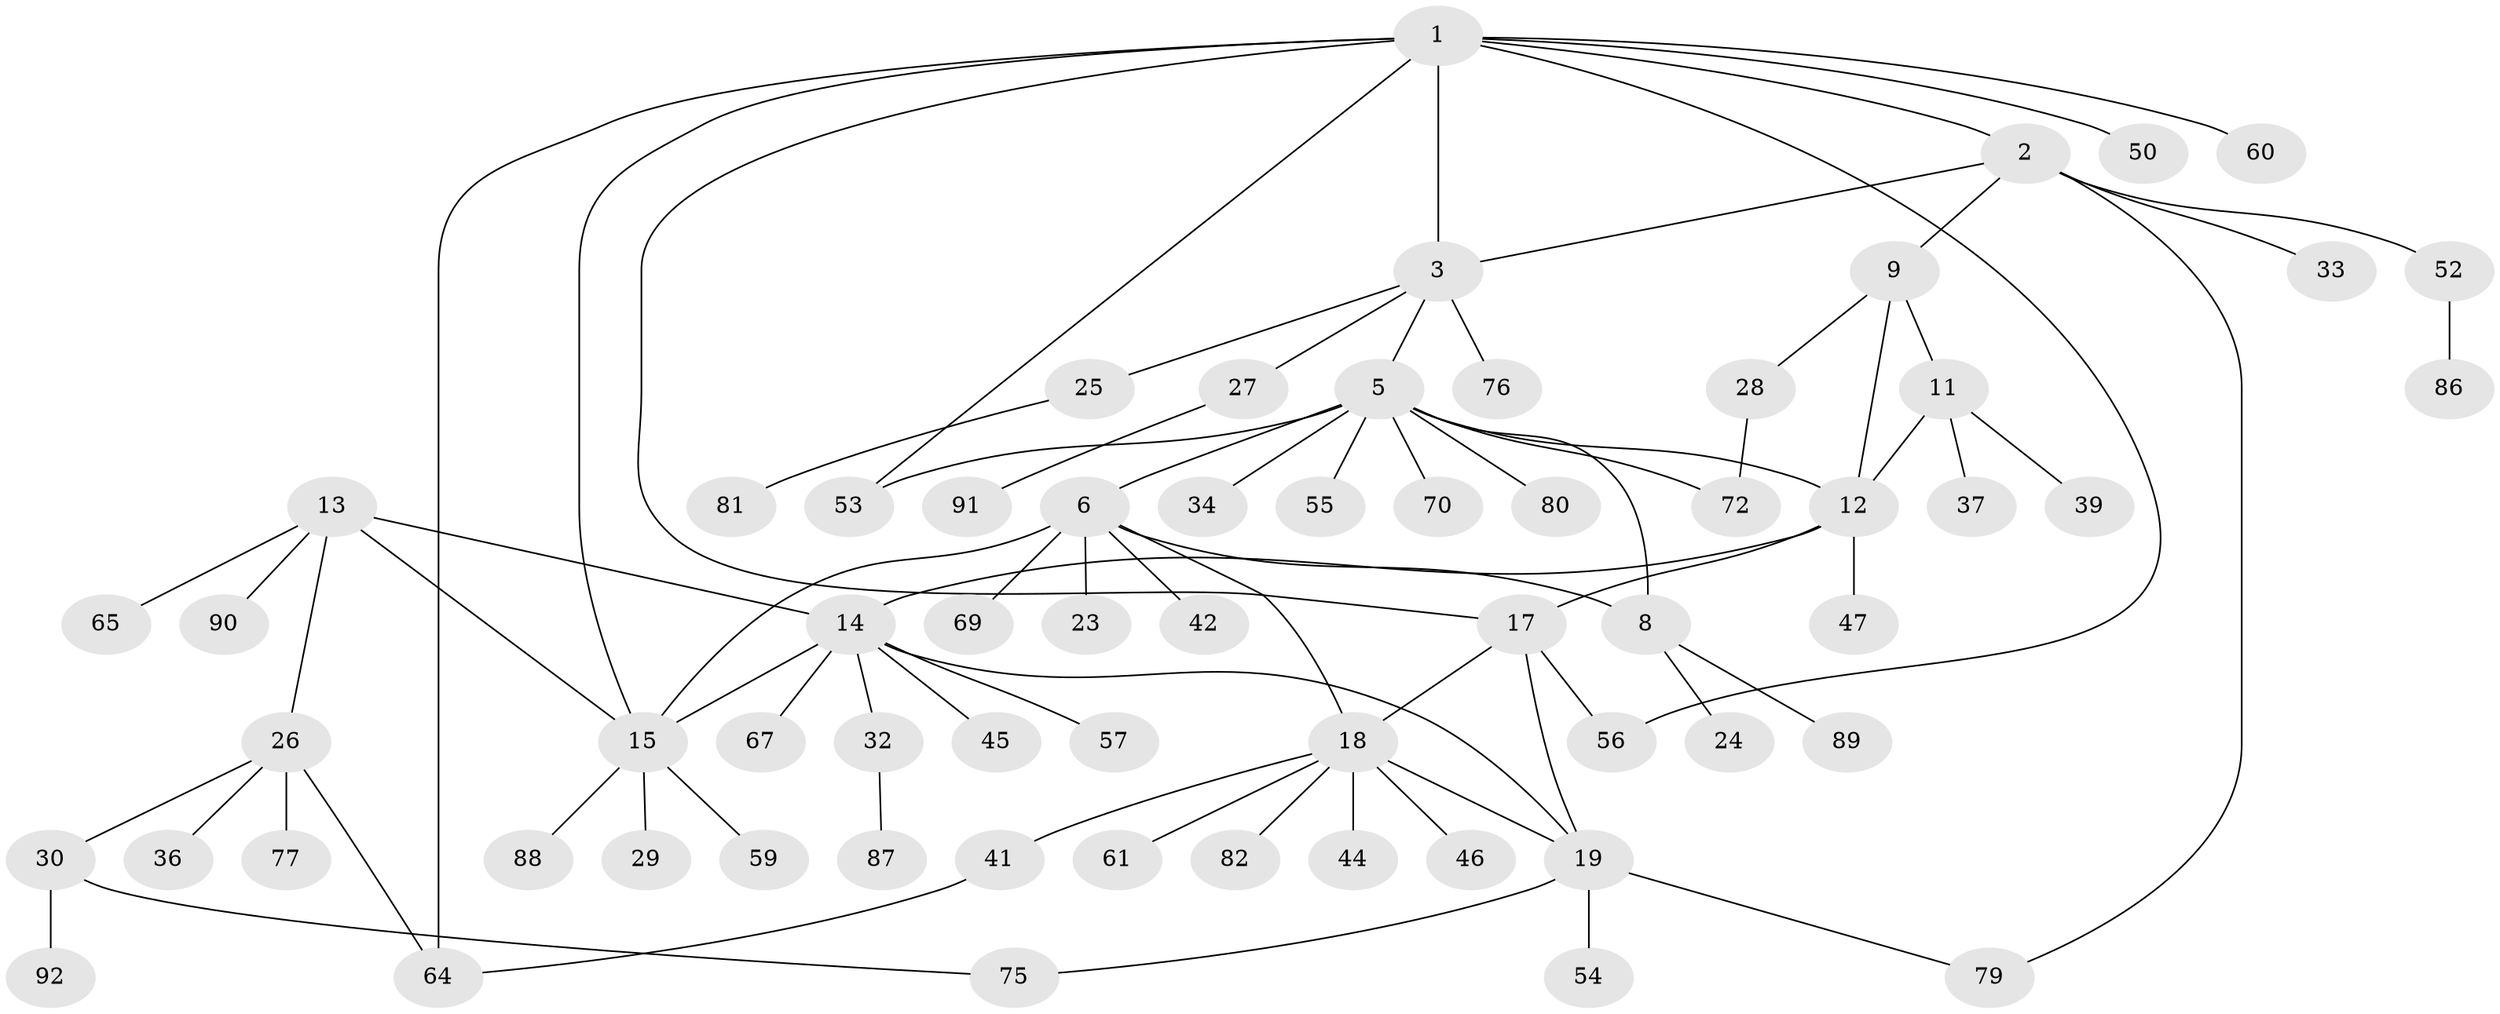 // original degree distribution, {9: 0.010752688172043012, 7: 0.053763440860215055, 3: 0.07526881720430108, 12: 0.010752688172043012, 6: 0.053763440860215055, 5: 0.03225806451612903, 8: 0.010752688172043012, 10: 0.021505376344086023, 1: 0.5161290322580645, 2: 0.20430107526881722, 4: 0.010752688172043012}
// Generated by graph-tools (version 1.1) at 2025/42/03/06/25 10:42:14]
// undirected, 65 vertices, 82 edges
graph export_dot {
graph [start="1"]
  node [color=gray90,style=filled];
  1 [super="+63"];
  2 [super="+43"];
  3 [super="+4"];
  5 [super="+21"];
  6 [super="+7"];
  8 [super="+31"];
  9 [super="+10"];
  11 [super="+35"];
  12 [super="+58"];
  13 [super="+85"];
  14 [super="+93"];
  15 [super="+16"];
  17 [super="+83"];
  18 [super="+22"];
  19 [super="+20"];
  23;
  24 [super="+51"];
  25 [super="+73"];
  26 [super="+62"];
  27 [super="+40"];
  28 [super="+38"];
  29;
  30 [super="+78"];
  32 [super="+48"];
  33;
  34;
  36;
  37;
  39 [super="+68"];
  41 [super="+66"];
  42 [super="+74"];
  44 [super="+49"];
  45;
  46;
  47;
  50;
  52 [super="+71"];
  53;
  54;
  55;
  56;
  57;
  59;
  60;
  61;
  64;
  65;
  67;
  69;
  70 [super="+84"];
  72;
  75;
  76;
  77;
  79;
  80;
  81;
  82;
  86;
  87;
  88;
  89;
  90;
  91;
  92;
  1 -- 2;
  1 -- 3 [weight=2];
  1 -- 15;
  1 -- 17;
  1 -- 50;
  1 -- 53;
  1 -- 60;
  1 -- 56;
  1 -- 64;
  2 -- 3 [weight=2];
  2 -- 9;
  2 -- 33;
  2 -- 79;
  2 -- 52;
  3 -- 5;
  3 -- 25;
  3 -- 27;
  3 -- 76;
  5 -- 6 [weight=2];
  5 -- 8;
  5 -- 12;
  5 -- 34;
  5 -- 53;
  5 -- 55;
  5 -- 70;
  5 -- 72;
  5 -- 80;
  6 -- 8 [weight=2];
  6 -- 42;
  6 -- 69;
  6 -- 15;
  6 -- 18;
  6 -- 23;
  8 -- 24;
  8 -- 89;
  9 -- 11 [weight=2];
  9 -- 12 [weight=2];
  9 -- 28;
  11 -- 12;
  11 -- 37;
  11 -- 39;
  12 -- 14;
  12 -- 17;
  12 -- 47;
  13 -- 14;
  13 -- 15 [weight=2];
  13 -- 26;
  13 -- 65;
  13 -- 90;
  14 -- 15 [weight=2];
  14 -- 32;
  14 -- 45;
  14 -- 57;
  14 -- 67;
  14 -- 19;
  15 -- 88;
  15 -- 29;
  15 -- 59;
  17 -- 18;
  17 -- 19 [weight=2];
  17 -- 56;
  18 -- 19 [weight=2];
  18 -- 41;
  18 -- 44;
  18 -- 46;
  18 -- 61;
  18 -- 82;
  19 -- 54;
  19 -- 75;
  19 -- 79;
  25 -- 81;
  26 -- 30;
  26 -- 36;
  26 -- 64;
  26 -- 77;
  27 -- 91;
  28 -- 72;
  30 -- 75;
  30 -- 92;
  32 -- 87;
  41 -- 64;
  52 -- 86;
}
